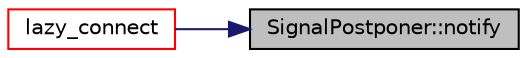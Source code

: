 digraph "SignalPostponer::notify"
{
 // LATEX_PDF_SIZE
  edge [fontname="Helvetica",fontsize="10",labelfontname="Helvetica",labelfontsize="10"];
  node [fontname="Helvetica",fontsize="10",shape=record];
  rankdir="RL";
  Node1 [label="SignalPostponer::notify",height=0.2,width=0.4,color="black", fillcolor="grey75", style="filled", fontcolor="black",tooltip=" "];
  Node1 -> Node2 [dir="back",color="midnightblue",fontsize="10",style="solid",fontname="Helvetica"];
  Node2 [label="lazy_connect",height=0.2,width=0.4,color="red", fillcolor="white", style="filled",URL="$signal__postponer_8hpp.html#abe66cbd029d63c7ed5b45b8b8e29ebd1",tooltip="Create lazy Qt connection between signal and slot."];
}
